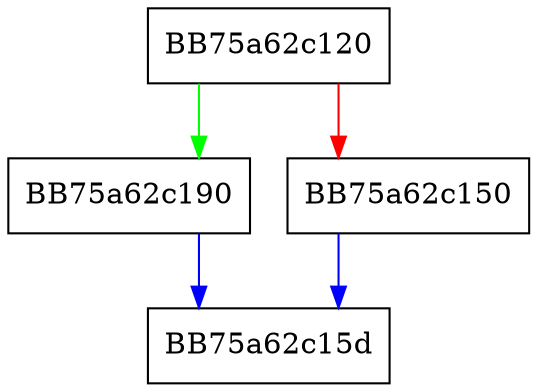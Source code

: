 digraph RpfAPI_exp_float {
  node [shape="box"];
  graph [splines=ortho];
  BB75a62c120 -> BB75a62c190 [color="green"];
  BB75a62c120 -> BB75a62c150 [color="red"];
  BB75a62c150 -> BB75a62c15d [color="blue"];
  BB75a62c190 -> BB75a62c15d [color="blue"];
}